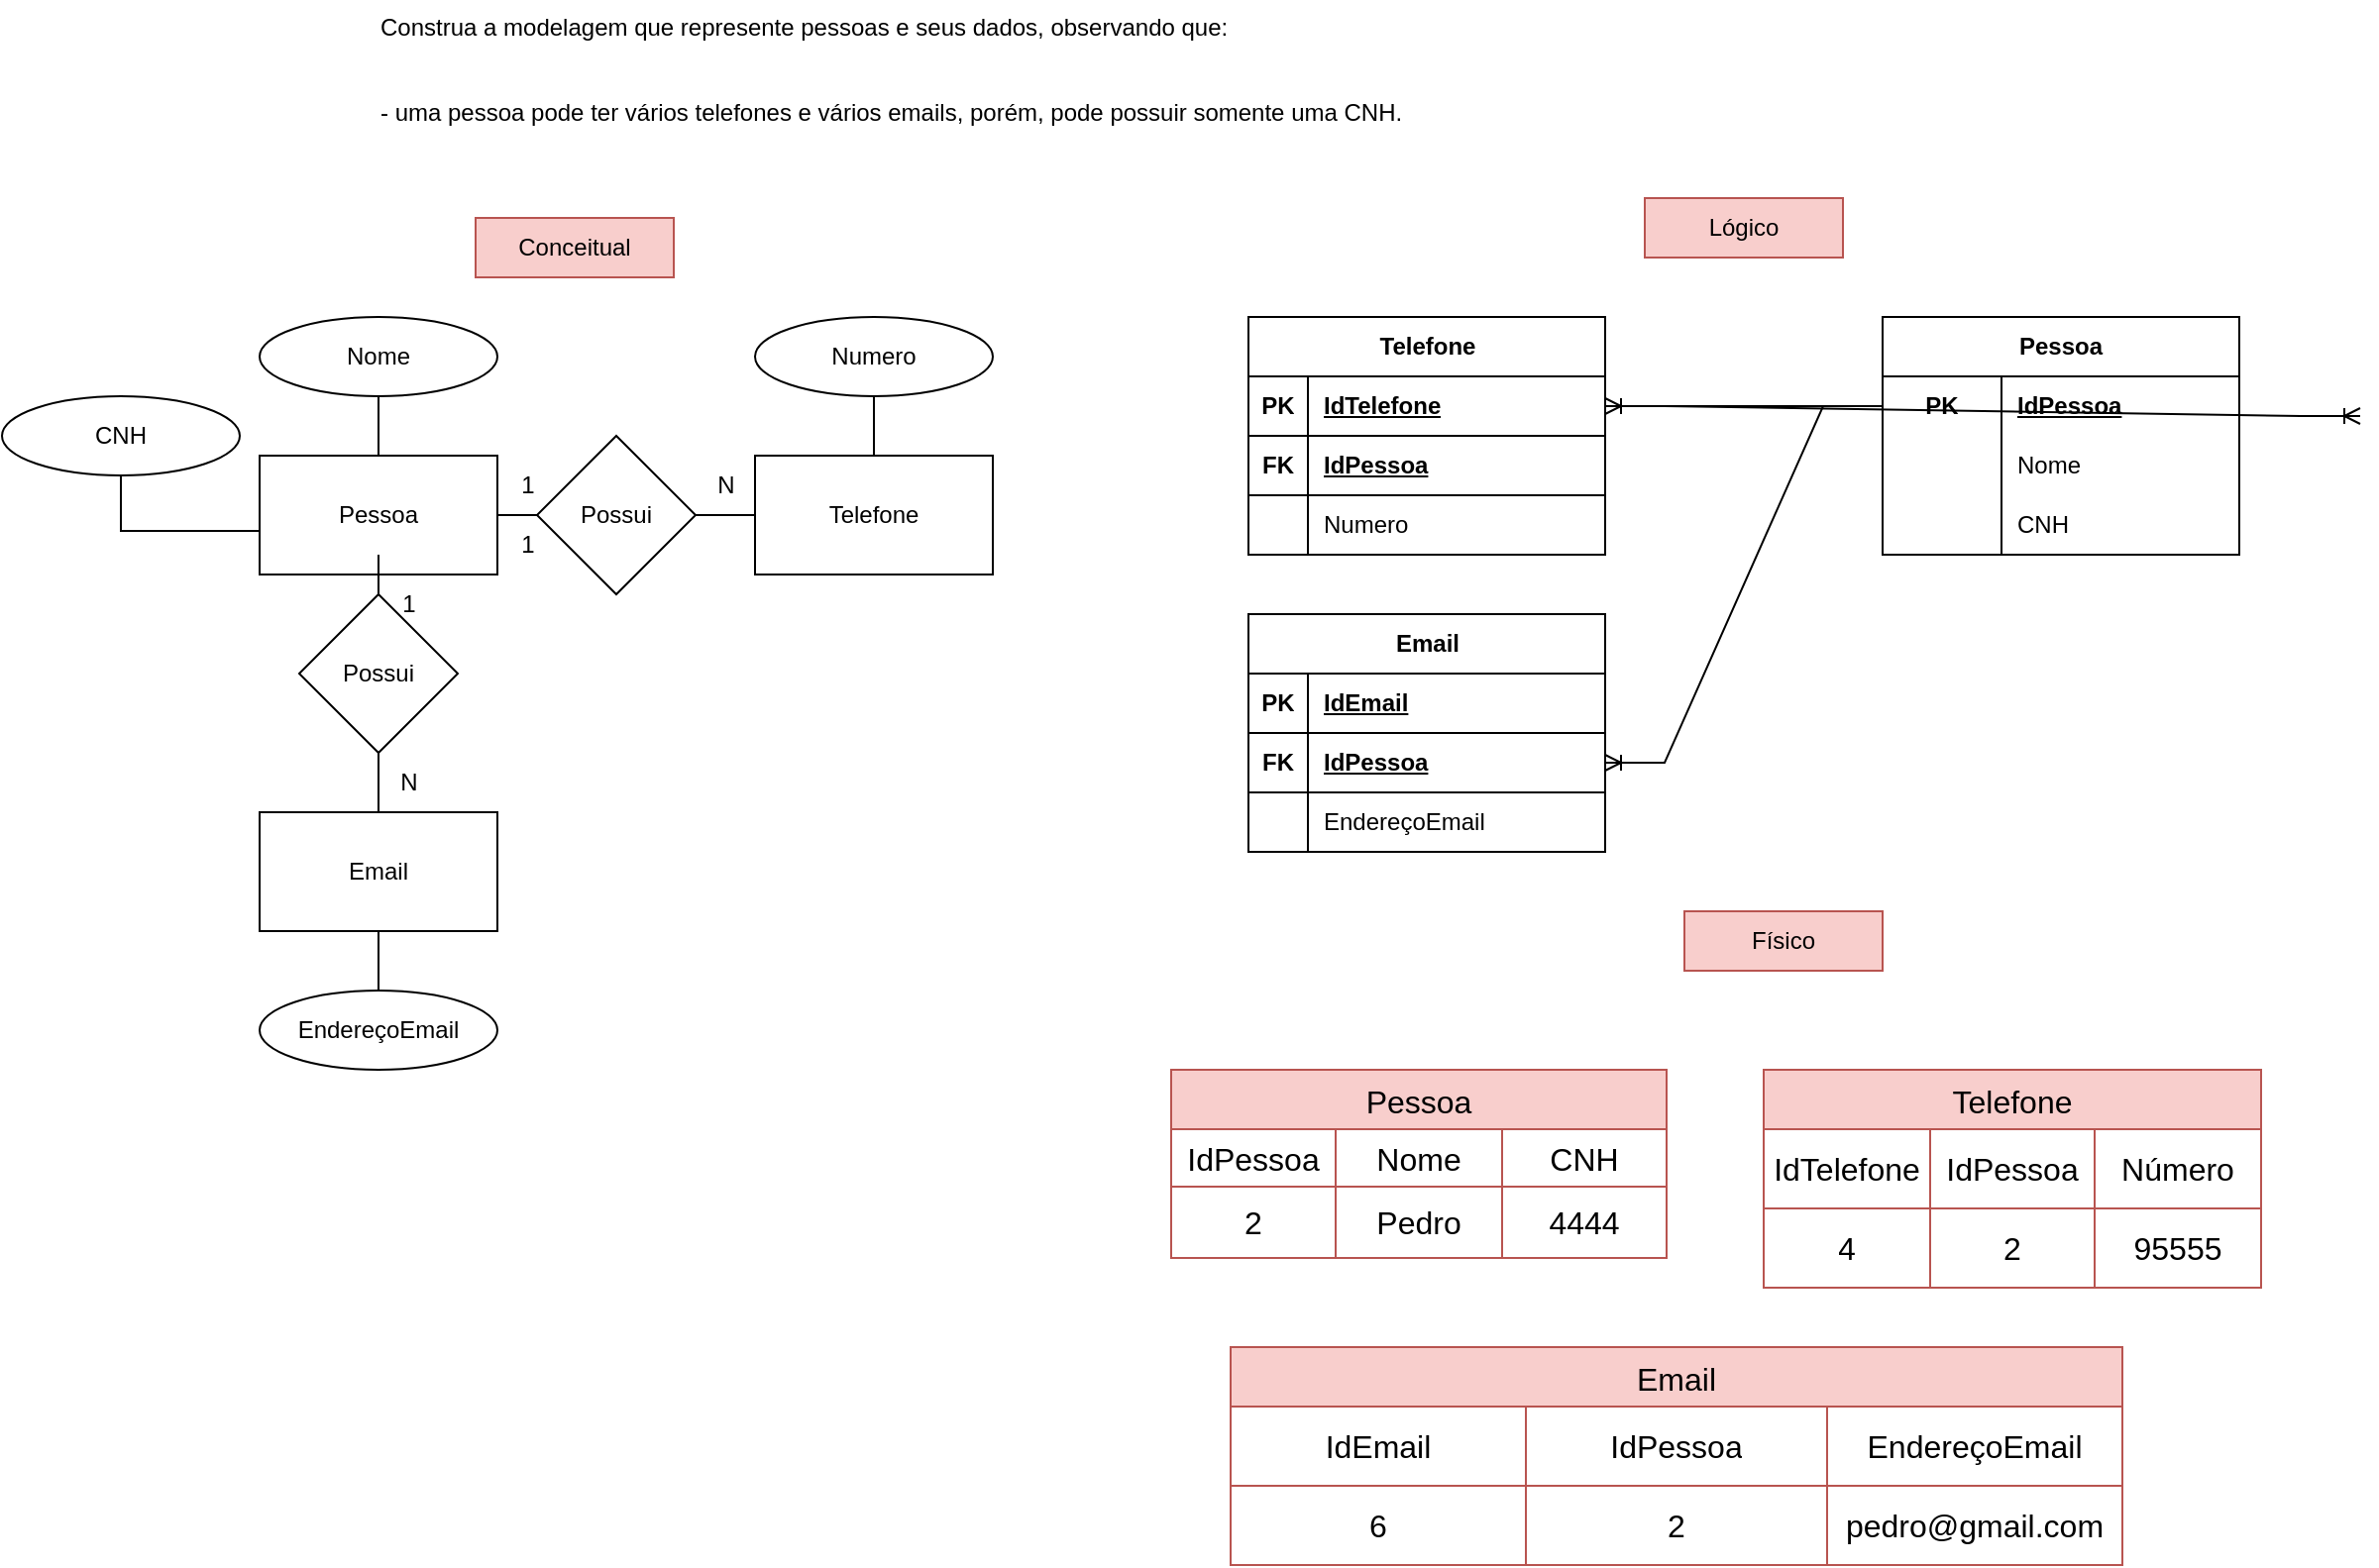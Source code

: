 <mxfile version="21.6.5" type="device">
  <diagram id="RX0N-pSOHXhckrcNFLdA" name="Página-2">
    <mxGraphModel dx="3563" dy="940" grid="1" gridSize="10" guides="1" tooltips="1" connect="1" arrows="1" fold="1" page="1" pageScale="1" pageWidth="1654" pageHeight="1169" math="0" shadow="0">
      <root>
        <mxCell id="0" />
        <mxCell id="1" parent="0" />
        <mxCell id="58X_1UOyd4O7PZKYkvHO-9" style="edgeStyle=orthogonalEdgeStyle;rounded=0;orthogonalLoop=1;jettySize=auto;html=1;exitX=1;exitY=0.5;exitDx=0;exitDy=0;entryX=0;entryY=0.5;entryDx=0;entryDy=0;endArrow=none;endFill=0;" parent="1" source="58X_1UOyd4O7PZKYkvHO-1" target="58X_1UOyd4O7PZKYkvHO-3" edge="1">
          <mxGeometry relative="1" as="geometry" />
        </mxCell>
        <mxCell id="58X_1UOyd4O7PZKYkvHO-25" style="edgeStyle=orthogonalEdgeStyle;rounded=0;orthogonalLoop=1;jettySize=auto;html=1;exitX=0.5;exitY=0;exitDx=0;exitDy=0;entryX=0.5;entryY=1;entryDx=0;entryDy=0;endArrow=none;endFill=0;" parent="1" source="58X_1UOyd4O7PZKYkvHO-1" target="58X_1UOyd4O7PZKYkvHO-24" edge="1">
          <mxGeometry relative="1" as="geometry" />
        </mxCell>
        <mxCell id="58X_1UOyd4O7PZKYkvHO-1" value="Pessoa" style="rounded=0;whiteSpace=wrap;html=1;" parent="1" vertex="1">
          <mxGeometry x="-1280" y="300" width="120" height="60" as="geometry" />
        </mxCell>
        <mxCell id="58X_1UOyd4O7PZKYkvHO-2" value="Telefone" style="rounded=0;whiteSpace=wrap;html=1;" parent="1" vertex="1">
          <mxGeometry x="-1030" y="300" width="120" height="60" as="geometry" />
        </mxCell>
        <mxCell id="58X_1UOyd4O7PZKYkvHO-8" style="edgeStyle=orthogonalEdgeStyle;rounded=0;orthogonalLoop=1;jettySize=auto;html=1;exitX=1;exitY=0.5;exitDx=0;exitDy=0;endArrow=none;endFill=0;" parent="1" source="58X_1UOyd4O7PZKYkvHO-3" target="58X_1UOyd4O7PZKYkvHO-2" edge="1">
          <mxGeometry relative="1" as="geometry" />
        </mxCell>
        <mxCell id="58X_1UOyd4O7PZKYkvHO-3" value="Possui" style="rhombus;whiteSpace=wrap;html=1;" parent="1" vertex="1">
          <mxGeometry x="-1140" y="290" width="80" height="80" as="geometry" />
        </mxCell>
        <mxCell id="58X_1UOyd4O7PZKYkvHO-10" value="1" style="text;html=1;align=center;verticalAlign=middle;resizable=0;points=[];autosize=1;strokeColor=none;fillColor=none;" parent="1" vertex="1">
          <mxGeometry x="-1160" y="300" width="30" height="30" as="geometry" />
        </mxCell>
        <mxCell id="58X_1UOyd4O7PZKYkvHO-11" value="N" style="text;html=1;align=center;verticalAlign=middle;resizable=0;points=[];autosize=1;strokeColor=none;fillColor=none;" parent="1" vertex="1">
          <mxGeometry x="-1060" y="300" width="30" height="30" as="geometry" />
        </mxCell>
        <mxCell id="58X_1UOyd4O7PZKYkvHO-23" value="1" style="text;html=1;align=center;verticalAlign=middle;resizable=0;points=[];autosize=1;strokeColor=none;fillColor=none;" parent="1" vertex="1">
          <mxGeometry x="-1160" y="330" width="30" height="30" as="geometry" />
        </mxCell>
        <mxCell id="58X_1UOyd4O7PZKYkvHO-24" value="Nome" style="ellipse;whiteSpace=wrap;html=1;" parent="1" vertex="1">
          <mxGeometry x="-1280" y="230" width="120" height="40" as="geometry" />
        </mxCell>
        <mxCell id="MNgoz-aD6NBFcYONtAF8-3" style="edgeStyle=orthogonalEdgeStyle;rounded=0;orthogonalLoop=1;jettySize=auto;html=1;entryX=0.002;entryY=0.633;entryDx=0;entryDy=0;entryPerimeter=0;exitX=0.5;exitY=1;exitDx=0;exitDy=0;endArrow=none;endFill=0;" parent="1" source="58X_1UOyd4O7PZKYkvHO-26" target="58X_1UOyd4O7PZKYkvHO-1" edge="1">
          <mxGeometry relative="1" as="geometry" />
        </mxCell>
        <mxCell id="58X_1UOyd4O7PZKYkvHO-26" value="CNH" style="ellipse;whiteSpace=wrap;html=1;" parent="1" vertex="1">
          <mxGeometry x="-1410" y="270" width="120" height="40" as="geometry" />
        </mxCell>
        <mxCell id="QtggETcATfSxz_s04TcV-1" value="Construa a modelagem que represente pessoas e seus dados, observando que:&#xa;&#xa;&#xa;- uma pessoa pode ter vários telefones e vários emails, porém, pode possuir somente uma CNH." style="text;whiteSpace=wrap;" parent="1" vertex="1">
          <mxGeometry x="-1221" y="70" width="560" height="80" as="geometry" />
        </mxCell>
        <mxCell id="MNgoz-aD6NBFcYONtAF8-2" value="Email" style="rounded=0;whiteSpace=wrap;html=1;" parent="1" vertex="1">
          <mxGeometry x="-1280" y="480" width="120" height="60" as="geometry" />
        </mxCell>
        <mxCell id="MNgoz-aD6NBFcYONtAF8-5" style="edgeStyle=orthogonalEdgeStyle;rounded=0;orthogonalLoop=1;jettySize=auto;html=1;entryX=0.5;entryY=1;entryDx=0;entryDy=0;endArrow=none;endFill=0;" parent="1" source="MNgoz-aD6NBFcYONtAF8-4" target="58X_1UOyd4O7PZKYkvHO-1" edge="1">
          <mxGeometry relative="1" as="geometry" />
        </mxCell>
        <mxCell id="MNgoz-aD6NBFcYONtAF8-6" style="edgeStyle=orthogonalEdgeStyle;rounded=0;orthogonalLoop=1;jettySize=auto;html=1;exitX=0.5;exitY=1;exitDx=0;exitDy=0;entryX=0.5;entryY=0;entryDx=0;entryDy=0;endArrow=none;endFill=0;" parent="1" source="MNgoz-aD6NBFcYONtAF8-4" target="MNgoz-aD6NBFcYONtAF8-2" edge="1">
          <mxGeometry relative="1" as="geometry" />
        </mxCell>
        <mxCell id="MNgoz-aD6NBFcYONtAF8-4" value="Possui" style="rhombus;whiteSpace=wrap;html=1;" parent="1" vertex="1">
          <mxGeometry x="-1260" y="370" width="80" height="80" as="geometry" />
        </mxCell>
        <mxCell id="MNgoz-aD6NBFcYONtAF8-7" value="1" style="text;html=1;align=center;verticalAlign=middle;resizable=0;points=[];autosize=1;strokeColor=none;fillColor=none;" parent="1" vertex="1">
          <mxGeometry x="-1220" y="360" width="30" height="30" as="geometry" />
        </mxCell>
        <mxCell id="MNgoz-aD6NBFcYONtAF8-8" value="N" style="text;html=1;align=center;verticalAlign=middle;resizable=0;points=[];autosize=1;strokeColor=none;fillColor=none;" parent="1" vertex="1">
          <mxGeometry x="-1220" y="450" width="30" height="30" as="geometry" />
        </mxCell>
        <mxCell id="_lssu2MTOu9yrgDferpI-1" value="Telefone" style="shape=table;startSize=30;container=1;collapsible=1;childLayout=tableLayout;fixedRows=1;rowLines=0;fontStyle=1;align=center;resizeLast=1;html=1;" vertex="1" parent="1">
          <mxGeometry x="-781" y="230" width="180" height="120" as="geometry" />
        </mxCell>
        <mxCell id="_lssu2MTOu9yrgDferpI-2" value="" style="shape=tableRow;horizontal=0;startSize=0;swimlaneHead=0;swimlaneBody=0;fillColor=none;collapsible=0;dropTarget=0;points=[[0,0.5],[1,0.5]];portConstraint=eastwest;top=0;left=0;right=0;bottom=1;" vertex="1" parent="_lssu2MTOu9yrgDferpI-1">
          <mxGeometry y="30" width="180" height="30" as="geometry" />
        </mxCell>
        <mxCell id="_lssu2MTOu9yrgDferpI-3" value="PK" style="shape=partialRectangle;connectable=0;fillColor=none;top=0;left=0;bottom=0;right=0;fontStyle=1;overflow=hidden;whiteSpace=wrap;html=1;" vertex="1" parent="_lssu2MTOu9yrgDferpI-2">
          <mxGeometry width="30" height="30" as="geometry">
            <mxRectangle width="30" height="30" as="alternateBounds" />
          </mxGeometry>
        </mxCell>
        <mxCell id="_lssu2MTOu9yrgDferpI-4" value="IdTelefone" style="shape=partialRectangle;connectable=0;fillColor=none;top=0;left=0;bottom=0;right=0;align=left;spacingLeft=6;fontStyle=5;overflow=hidden;whiteSpace=wrap;html=1;" vertex="1" parent="_lssu2MTOu9yrgDferpI-2">
          <mxGeometry x="30" width="150" height="30" as="geometry">
            <mxRectangle width="150" height="30" as="alternateBounds" />
          </mxGeometry>
        </mxCell>
        <mxCell id="_lssu2MTOu9yrgDferpI-73" style="shape=tableRow;horizontal=0;startSize=0;swimlaneHead=0;swimlaneBody=0;fillColor=none;collapsible=0;dropTarget=0;points=[[0,0.5],[1,0.5]];portConstraint=eastwest;top=0;left=0;right=0;bottom=1;" vertex="1" parent="_lssu2MTOu9yrgDferpI-1">
          <mxGeometry y="60" width="180" height="30" as="geometry" />
        </mxCell>
        <mxCell id="_lssu2MTOu9yrgDferpI-74" value="FK" style="shape=partialRectangle;connectable=0;fillColor=none;top=0;left=0;bottom=0;right=0;fontStyle=1;overflow=hidden;whiteSpace=wrap;html=1;" vertex="1" parent="_lssu2MTOu9yrgDferpI-73">
          <mxGeometry width="30" height="30" as="geometry">
            <mxRectangle width="30" height="30" as="alternateBounds" />
          </mxGeometry>
        </mxCell>
        <mxCell id="_lssu2MTOu9yrgDferpI-75" value="IdPessoa" style="shape=partialRectangle;connectable=0;fillColor=none;top=0;left=0;bottom=0;right=0;align=left;spacingLeft=6;fontStyle=5;overflow=hidden;whiteSpace=wrap;html=1;" vertex="1" parent="_lssu2MTOu9yrgDferpI-73">
          <mxGeometry x="30" width="150" height="30" as="geometry">
            <mxRectangle width="150" height="30" as="alternateBounds" />
          </mxGeometry>
        </mxCell>
        <mxCell id="_lssu2MTOu9yrgDferpI-5" value="" style="shape=tableRow;horizontal=0;startSize=0;swimlaneHead=0;swimlaneBody=0;fillColor=none;collapsible=0;dropTarget=0;points=[[0,0.5],[1,0.5]];portConstraint=eastwest;top=0;left=0;right=0;bottom=0;" vertex="1" parent="_lssu2MTOu9yrgDferpI-1">
          <mxGeometry y="90" width="180" height="30" as="geometry" />
        </mxCell>
        <mxCell id="_lssu2MTOu9yrgDferpI-6" value="" style="shape=partialRectangle;connectable=0;fillColor=none;top=0;left=0;bottom=0;right=0;editable=1;overflow=hidden;whiteSpace=wrap;html=1;" vertex="1" parent="_lssu2MTOu9yrgDferpI-5">
          <mxGeometry width="30" height="30" as="geometry">
            <mxRectangle width="30" height="30" as="alternateBounds" />
          </mxGeometry>
        </mxCell>
        <mxCell id="_lssu2MTOu9yrgDferpI-7" value="Numero" style="shape=partialRectangle;connectable=0;fillColor=none;top=0;left=0;bottom=0;right=0;align=left;spacingLeft=6;overflow=hidden;whiteSpace=wrap;html=1;" vertex="1" parent="_lssu2MTOu9yrgDferpI-5">
          <mxGeometry x="30" width="150" height="30" as="geometry">
            <mxRectangle width="150" height="30" as="alternateBounds" />
          </mxGeometry>
        </mxCell>
        <mxCell id="_lssu2MTOu9yrgDferpI-15" style="edgeStyle=orthogonalEdgeStyle;rounded=0;orthogonalLoop=1;jettySize=auto;html=1;exitX=0.5;exitY=1;exitDx=0;exitDy=0;entryX=0.5;entryY=0;entryDx=0;entryDy=0;endArrow=none;endFill=0;" edge="1" parent="1" source="_lssu2MTOu9yrgDferpI-14" target="58X_1UOyd4O7PZKYkvHO-2">
          <mxGeometry relative="1" as="geometry" />
        </mxCell>
        <mxCell id="_lssu2MTOu9yrgDferpI-14" value="Numero" style="ellipse;whiteSpace=wrap;html=1;" vertex="1" parent="1">
          <mxGeometry x="-1030" y="230" width="120" height="40" as="geometry" />
        </mxCell>
        <mxCell id="_lssu2MTOu9yrgDferpI-16" value="Pessoa" style="shape=table;startSize=30;container=1;collapsible=1;childLayout=tableLayout;fixedRows=1;rowLines=0;fontStyle=1;align=center;resizeLast=1;html=1;whiteSpace=wrap;" vertex="1" parent="1">
          <mxGeometry x="-461" y="230" width="180" height="120" as="geometry" />
        </mxCell>
        <mxCell id="_lssu2MTOu9yrgDferpI-17" value="" style="shape=tableRow;horizontal=0;startSize=0;swimlaneHead=0;swimlaneBody=0;fillColor=none;collapsible=0;dropTarget=0;points=[[0,0.5],[1,0.5]];portConstraint=eastwest;top=0;left=0;right=0;bottom=0;html=1;" vertex="1" parent="_lssu2MTOu9yrgDferpI-16">
          <mxGeometry y="30" width="180" height="30" as="geometry" />
        </mxCell>
        <mxCell id="_lssu2MTOu9yrgDferpI-18" value="PK" style="shape=partialRectangle;connectable=0;fillColor=none;top=0;left=0;bottom=0;right=0;fontStyle=1;overflow=hidden;html=1;whiteSpace=wrap;" vertex="1" parent="_lssu2MTOu9yrgDferpI-17">
          <mxGeometry width="60" height="30" as="geometry">
            <mxRectangle width="60" height="30" as="alternateBounds" />
          </mxGeometry>
        </mxCell>
        <mxCell id="_lssu2MTOu9yrgDferpI-19" value="IdPessoa" style="shape=partialRectangle;connectable=0;fillColor=none;top=0;left=0;bottom=0;right=0;align=left;spacingLeft=6;fontStyle=5;overflow=hidden;html=1;whiteSpace=wrap;" vertex="1" parent="_lssu2MTOu9yrgDferpI-17">
          <mxGeometry x="60" width="120" height="30" as="geometry">
            <mxRectangle width="120" height="30" as="alternateBounds" />
          </mxGeometry>
        </mxCell>
        <mxCell id="_lssu2MTOu9yrgDferpI-23" value="" style="shape=tableRow;horizontal=0;startSize=0;swimlaneHead=0;swimlaneBody=0;fillColor=none;collapsible=0;dropTarget=0;points=[[0,0.5],[1,0.5]];portConstraint=eastwest;top=0;left=0;right=0;bottom=0;html=1;" vertex="1" parent="_lssu2MTOu9yrgDferpI-16">
          <mxGeometry y="60" width="180" height="30" as="geometry" />
        </mxCell>
        <mxCell id="_lssu2MTOu9yrgDferpI-24" value="" style="shape=partialRectangle;connectable=0;fillColor=none;top=0;left=0;bottom=0;right=0;editable=1;overflow=hidden;html=1;whiteSpace=wrap;" vertex="1" parent="_lssu2MTOu9yrgDferpI-23">
          <mxGeometry width="60" height="30" as="geometry">
            <mxRectangle width="60" height="30" as="alternateBounds" />
          </mxGeometry>
        </mxCell>
        <mxCell id="_lssu2MTOu9yrgDferpI-25" value="Nome" style="shape=partialRectangle;connectable=0;fillColor=none;top=0;left=0;bottom=0;right=0;align=left;spacingLeft=6;overflow=hidden;html=1;whiteSpace=wrap;" vertex="1" parent="_lssu2MTOu9yrgDferpI-23">
          <mxGeometry x="60" width="120" height="30" as="geometry">
            <mxRectangle width="120" height="30" as="alternateBounds" />
          </mxGeometry>
        </mxCell>
        <mxCell id="_lssu2MTOu9yrgDferpI-26" value="" style="shape=tableRow;horizontal=0;startSize=0;swimlaneHead=0;swimlaneBody=0;fillColor=none;collapsible=0;dropTarget=0;points=[[0,0.5],[1,0.5]];portConstraint=eastwest;top=0;left=0;right=0;bottom=0;html=1;" vertex="1" parent="_lssu2MTOu9yrgDferpI-16">
          <mxGeometry y="90" width="180" height="30" as="geometry" />
        </mxCell>
        <mxCell id="_lssu2MTOu9yrgDferpI-27" value="" style="shape=partialRectangle;connectable=0;fillColor=none;top=0;left=0;bottom=0;right=0;editable=1;overflow=hidden;html=1;whiteSpace=wrap;" vertex="1" parent="_lssu2MTOu9yrgDferpI-26">
          <mxGeometry width="60" height="30" as="geometry">
            <mxRectangle width="60" height="30" as="alternateBounds" />
          </mxGeometry>
        </mxCell>
        <mxCell id="_lssu2MTOu9yrgDferpI-28" value="CNH" style="shape=partialRectangle;connectable=0;fillColor=none;top=0;left=0;bottom=0;right=0;align=left;spacingLeft=6;overflow=hidden;html=1;whiteSpace=wrap;" vertex="1" parent="_lssu2MTOu9yrgDferpI-26">
          <mxGeometry x="60" width="120" height="30" as="geometry">
            <mxRectangle width="120" height="30" as="alternateBounds" />
          </mxGeometry>
        </mxCell>
        <mxCell id="_lssu2MTOu9yrgDferpI-36" value="" style="edgeStyle=entityRelationEdgeStyle;fontSize=12;html=1;endArrow=ERoneToMany;rounded=0;exitX=1;exitY=0.5;exitDx=0;exitDy=0;entryX=0;entryY=0.5;entryDx=0;entryDy=0;" edge="1" parent="1" source="_lssu2MTOu9yrgDferpI-2" target="_lssu2MTOu9yrgDferpI-49">
          <mxGeometry width="100" height="100" relative="1" as="geometry">
            <mxPoint x="-360" y="197.5" as="sourcePoint" />
            <mxPoint x="-220" y="280" as="targetPoint" />
            <Array as="points">
              <mxPoint x="-400" y="305" />
            </Array>
          </mxGeometry>
        </mxCell>
        <mxCell id="_lssu2MTOu9yrgDferpI-52" value="Email" style="shape=table;startSize=30;container=1;collapsible=1;childLayout=tableLayout;fixedRows=1;rowLines=0;fontStyle=1;align=center;resizeLast=1;html=1;" vertex="1" parent="1">
          <mxGeometry x="-781" y="380" width="180" height="120" as="geometry" />
        </mxCell>
        <mxCell id="_lssu2MTOu9yrgDferpI-53" value="" style="shape=tableRow;horizontal=0;startSize=0;swimlaneHead=0;swimlaneBody=0;fillColor=none;collapsible=0;dropTarget=0;points=[[0,0.5],[1,0.5]];portConstraint=eastwest;top=0;left=0;right=0;bottom=1;" vertex="1" parent="_lssu2MTOu9yrgDferpI-52">
          <mxGeometry y="30" width="180" height="30" as="geometry" />
        </mxCell>
        <mxCell id="_lssu2MTOu9yrgDferpI-54" value="PK" style="shape=partialRectangle;connectable=0;fillColor=none;top=0;left=0;bottom=0;right=0;fontStyle=1;overflow=hidden;whiteSpace=wrap;html=1;" vertex="1" parent="_lssu2MTOu9yrgDferpI-53">
          <mxGeometry width="30" height="30" as="geometry">
            <mxRectangle width="30" height="30" as="alternateBounds" />
          </mxGeometry>
        </mxCell>
        <mxCell id="_lssu2MTOu9yrgDferpI-55" value="IdEmail" style="shape=partialRectangle;connectable=0;fillColor=none;top=0;left=0;bottom=0;right=0;align=left;spacingLeft=6;fontStyle=5;overflow=hidden;whiteSpace=wrap;html=1;" vertex="1" parent="_lssu2MTOu9yrgDferpI-53">
          <mxGeometry x="30" width="150" height="30" as="geometry">
            <mxRectangle width="150" height="30" as="alternateBounds" />
          </mxGeometry>
        </mxCell>
        <mxCell id="_lssu2MTOu9yrgDferpI-76" style="shape=tableRow;horizontal=0;startSize=0;swimlaneHead=0;swimlaneBody=0;fillColor=none;collapsible=0;dropTarget=0;points=[[0,0.5],[1,0.5]];portConstraint=eastwest;top=0;left=0;right=0;bottom=1;" vertex="1" parent="_lssu2MTOu9yrgDferpI-52">
          <mxGeometry y="60" width="180" height="30" as="geometry" />
        </mxCell>
        <mxCell id="_lssu2MTOu9yrgDferpI-77" value="FK" style="shape=partialRectangle;connectable=0;fillColor=none;top=0;left=0;bottom=0;right=0;fontStyle=1;overflow=hidden;whiteSpace=wrap;html=1;" vertex="1" parent="_lssu2MTOu9yrgDferpI-76">
          <mxGeometry width="30" height="30" as="geometry">
            <mxRectangle width="30" height="30" as="alternateBounds" />
          </mxGeometry>
        </mxCell>
        <mxCell id="_lssu2MTOu9yrgDferpI-78" value="IdPessoa" style="shape=partialRectangle;connectable=0;fillColor=none;top=0;left=0;bottom=0;right=0;align=left;spacingLeft=6;fontStyle=5;overflow=hidden;whiteSpace=wrap;html=1;" vertex="1" parent="_lssu2MTOu9yrgDferpI-76">
          <mxGeometry x="30" width="150" height="30" as="geometry">
            <mxRectangle width="150" height="30" as="alternateBounds" />
          </mxGeometry>
        </mxCell>
        <mxCell id="_lssu2MTOu9yrgDferpI-56" value="" style="shape=tableRow;horizontal=0;startSize=0;swimlaneHead=0;swimlaneBody=0;fillColor=none;collapsible=0;dropTarget=0;points=[[0,0.5],[1,0.5]];portConstraint=eastwest;top=0;left=0;right=0;bottom=0;" vertex="1" parent="_lssu2MTOu9yrgDferpI-52">
          <mxGeometry y="90" width="180" height="30" as="geometry" />
        </mxCell>
        <mxCell id="_lssu2MTOu9yrgDferpI-57" value="" style="shape=partialRectangle;connectable=0;fillColor=none;top=0;left=0;bottom=0;right=0;editable=1;overflow=hidden;whiteSpace=wrap;html=1;" vertex="1" parent="_lssu2MTOu9yrgDferpI-56">
          <mxGeometry width="30" height="30" as="geometry">
            <mxRectangle width="30" height="30" as="alternateBounds" />
          </mxGeometry>
        </mxCell>
        <mxCell id="_lssu2MTOu9yrgDferpI-58" value="EndereçoEmail" style="shape=partialRectangle;connectable=0;fillColor=none;top=0;left=0;bottom=0;right=0;align=left;spacingLeft=6;overflow=hidden;whiteSpace=wrap;html=1;" vertex="1" parent="_lssu2MTOu9yrgDferpI-56">
          <mxGeometry x="30" width="150" height="30" as="geometry">
            <mxRectangle width="150" height="30" as="alternateBounds" />
          </mxGeometry>
        </mxCell>
        <mxCell id="_lssu2MTOu9yrgDferpI-66" style="edgeStyle=orthogonalEdgeStyle;rounded=0;orthogonalLoop=1;jettySize=auto;html=1;exitX=0.5;exitY=0;exitDx=0;exitDy=0;endArrow=none;endFill=0;" edge="1" parent="1" source="_lssu2MTOu9yrgDferpI-65" target="MNgoz-aD6NBFcYONtAF8-2">
          <mxGeometry relative="1" as="geometry" />
        </mxCell>
        <mxCell id="_lssu2MTOu9yrgDferpI-65" value="EndereçoEmail" style="ellipse;whiteSpace=wrap;html=1;" vertex="1" parent="1">
          <mxGeometry x="-1280" y="570" width="120" height="40" as="geometry" />
        </mxCell>
        <mxCell id="_lssu2MTOu9yrgDferpI-67" value="Conceitual" style="whiteSpace=wrap;html=1;fillColor=#f8cecc;strokeColor=#b85450;" vertex="1" parent="1">
          <mxGeometry x="-1171" y="180" width="100" height="30" as="geometry" />
        </mxCell>
        <mxCell id="_lssu2MTOu9yrgDferpI-68" value="Físico" style="whiteSpace=wrap;html=1;fillColor=#f8cecc;strokeColor=#b85450;" vertex="1" parent="1">
          <mxGeometry x="-561" y="530" width="100" height="30" as="geometry" />
        </mxCell>
        <mxCell id="_lssu2MTOu9yrgDferpI-69" value="Lógico" style="whiteSpace=wrap;html=1;fillColor=#f8cecc;strokeColor=#b85450;" vertex="1" parent="1">
          <mxGeometry x="-581" y="170" width="100" height="30" as="geometry" />
        </mxCell>
        <mxCell id="_lssu2MTOu9yrgDferpI-70" value="" style="edgeStyle=entityRelationEdgeStyle;fontSize=12;html=1;endArrow=ERoneToMany;rounded=0;entryX=1;entryY=0.5;entryDx=0;entryDy=0;exitX=0;exitY=0.5;exitDx=0;exitDy=0;" edge="1" parent="1" source="_lssu2MTOu9yrgDferpI-17" target="_lssu2MTOu9yrgDferpI-76">
          <mxGeometry width="100" height="100" relative="1" as="geometry">
            <mxPoint x="-470" y="450" as="sourcePoint" />
            <mxPoint x="-461" y="310" as="targetPoint" />
          </mxGeometry>
        </mxCell>
        <mxCell id="_lssu2MTOu9yrgDferpI-79" value="" style="edgeStyle=entityRelationEdgeStyle;fontSize=12;html=1;endArrow=ERoneToMany;rounded=0;entryX=1;entryY=0.5;entryDx=0;entryDy=0;exitX=0;exitY=0.5;exitDx=0;exitDy=0;" edge="1" parent="1" source="_lssu2MTOu9yrgDferpI-17" target="_lssu2MTOu9yrgDferpI-2">
          <mxGeometry width="100" height="100" relative="1" as="geometry">
            <mxPoint x="-521" y="445" as="sourcePoint" />
            <mxPoint x="-381" y="440" as="targetPoint" />
          </mxGeometry>
        </mxCell>
        <mxCell id="_lssu2MTOu9yrgDferpI-138" value="Pessoa" style="shape=table;startSize=30;container=1;collapsible=0;childLayout=tableLayout;strokeColor=#b85450;fontSize=16;fontFamily=Helvetica;fillColor=#f8cecc;" vertex="1" parent="1">
          <mxGeometry x="-820" y="610" width="250" height="95" as="geometry" />
        </mxCell>
        <mxCell id="_lssu2MTOu9yrgDferpI-139" value="" style="shape=tableRow;horizontal=0;startSize=0;swimlaneHead=0;swimlaneBody=0;strokeColor=inherit;top=0;left=0;bottom=0;right=0;collapsible=0;dropTarget=0;fillColor=none;points=[[0,0.5],[1,0.5]];portConstraint=eastwest;fontSize=16;fontFamily=Helvetica;fontColor=default;" vertex="1" parent="_lssu2MTOu9yrgDferpI-138">
          <mxGeometry y="30" width="250" height="29" as="geometry" />
        </mxCell>
        <mxCell id="_lssu2MTOu9yrgDferpI-140" value="IdPessoa" style="shape=partialRectangle;html=1;whiteSpace=wrap;connectable=0;strokeColor=inherit;overflow=hidden;fillColor=none;top=0;left=0;bottom=0;right=0;pointerEvents=1;fontSize=16;fontFamily=Helvetica;fontColor=default;startSize=35;" vertex="1" parent="_lssu2MTOu9yrgDferpI-139">
          <mxGeometry width="83" height="29" as="geometry">
            <mxRectangle width="83" height="29" as="alternateBounds" />
          </mxGeometry>
        </mxCell>
        <mxCell id="_lssu2MTOu9yrgDferpI-141" value="Nome" style="shape=partialRectangle;html=1;whiteSpace=wrap;connectable=0;strokeColor=inherit;overflow=hidden;fillColor=none;top=0;left=0;bottom=0;right=0;pointerEvents=1;fontSize=16;fontFamily=Helvetica;fontColor=default;startSize=35;" vertex="1" parent="_lssu2MTOu9yrgDferpI-139">
          <mxGeometry x="83" width="84" height="29" as="geometry">
            <mxRectangle width="84" height="29" as="alternateBounds" />
          </mxGeometry>
        </mxCell>
        <mxCell id="_lssu2MTOu9yrgDferpI-142" value="CNH" style="shape=partialRectangle;html=1;whiteSpace=wrap;connectable=0;strokeColor=inherit;overflow=hidden;fillColor=none;top=0;left=0;bottom=0;right=0;pointerEvents=1;fontSize=16;fontFamily=Helvetica;fontColor=default;startSize=35;" vertex="1" parent="_lssu2MTOu9yrgDferpI-139">
          <mxGeometry x="167" width="83" height="29" as="geometry">
            <mxRectangle width="83" height="29" as="alternateBounds" />
          </mxGeometry>
        </mxCell>
        <mxCell id="_lssu2MTOu9yrgDferpI-143" value="" style="shape=tableRow;horizontal=0;startSize=0;swimlaneHead=0;swimlaneBody=0;strokeColor=inherit;top=0;left=0;bottom=0;right=0;collapsible=0;dropTarget=0;fillColor=none;points=[[0,0.5],[1,0.5]];portConstraint=eastwest;fontSize=16;fontFamily=Helvetica;fontColor=default;" vertex="1" parent="_lssu2MTOu9yrgDferpI-138">
          <mxGeometry y="59" width="250" height="36" as="geometry" />
        </mxCell>
        <mxCell id="_lssu2MTOu9yrgDferpI-144" value="2" style="shape=partialRectangle;html=1;whiteSpace=wrap;connectable=0;strokeColor=inherit;overflow=hidden;fillColor=none;top=0;left=0;bottom=0;right=0;pointerEvents=1;fontSize=16;fontFamily=Helvetica;fontColor=default;startSize=35;" vertex="1" parent="_lssu2MTOu9yrgDferpI-143">
          <mxGeometry width="83" height="36" as="geometry">
            <mxRectangle width="83" height="36" as="alternateBounds" />
          </mxGeometry>
        </mxCell>
        <mxCell id="_lssu2MTOu9yrgDferpI-145" value="Pedro" style="shape=partialRectangle;html=1;whiteSpace=wrap;connectable=0;strokeColor=inherit;overflow=hidden;fillColor=none;top=0;left=0;bottom=0;right=0;pointerEvents=1;fontSize=16;fontFamily=Helvetica;fontColor=default;startSize=35;" vertex="1" parent="_lssu2MTOu9yrgDferpI-143">
          <mxGeometry x="83" width="84" height="36" as="geometry">
            <mxRectangle width="84" height="36" as="alternateBounds" />
          </mxGeometry>
        </mxCell>
        <mxCell id="_lssu2MTOu9yrgDferpI-146" value="4444" style="shape=partialRectangle;html=1;whiteSpace=wrap;connectable=0;strokeColor=inherit;overflow=hidden;fillColor=none;top=0;left=0;bottom=0;right=0;pointerEvents=1;fontSize=16;fontFamily=Helvetica;fontColor=default;startSize=35;" vertex="1" parent="_lssu2MTOu9yrgDferpI-143">
          <mxGeometry x="167" width="83" height="36" as="geometry">
            <mxRectangle width="83" height="36" as="alternateBounds" />
          </mxGeometry>
        </mxCell>
        <mxCell id="_lssu2MTOu9yrgDferpI-151" value="Telefone" style="shape=table;startSize=30;container=1;collapsible=0;childLayout=tableLayout;strokeColor=#b85450;fontSize=16;fontFamily=Helvetica;fillColor=#f8cecc;" vertex="1" parent="1">
          <mxGeometry x="-521" y="610" width="251" height="110" as="geometry" />
        </mxCell>
        <mxCell id="_lssu2MTOu9yrgDferpI-152" value="" style="shape=tableRow;horizontal=0;startSize=0;swimlaneHead=0;swimlaneBody=0;strokeColor=inherit;top=0;left=0;bottom=0;right=0;collapsible=0;dropTarget=0;fillColor=none;points=[[0,0.5],[1,0.5]];portConstraint=eastwest;fontSize=16;fontFamily=Helvetica;fontColor=default;" vertex="1" parent="_lssu2MTOu9yrgDferpI-151">
          <mxGeometry y="30" width="251" height="40" as="geometry" />
        </mxCell>
        <mxCell id="_lssu2MTOu9yrgDferpI-153" value="IdTelefone" style="shape=partialRectangle;html=1;whiteSpace=wrap;connectable=0;strokeColor=inherit;overflow=hidden;fillColor=none;top=0;left=0;bottom=0;right=0;pointerEvents=1;fontSize=16;fontFamily=Helvetica;fontColor=default;startSize=35;" vertex="1" parent="_lssu2MTOu9yrgDferpI-152">
          <mxGeometry width="84" height="40" as="geometry">
            <mxRectangle width="84" height="40" as="alternateBounds" />
          </mxGeometry>
        </mxCell>
        <mxCell id="_lssu2MTOu9yrgDferpI-154" value="IdPessoa" style="shape=partialRectangle;html=1;whiteSpace=wrap;connectable=0;strokeColor=inherit;overflow=hidden;fillColor=none;top=0;left=0;bottom=0;right=0;pointerEvents=1;fontSize=16;fontFamily=Helvetica;fontColor=default;startSize=35;" vertex="1" parent="_lssu2MTOu9yrgDferpI-152">
          <mxGeometry x="84" width="83" height="40" as="geometry">
            <mxRectangle width="83" height="40" as="alternateBounds" />
          </mxGeometry>
        </mxCell>
        <mxCell id="_lssu2MTOu9yrgDferpI-155" value="Número" style="shape=partialRectangle;html=1;whiteSpace=wrap;connectable=0;strokeColor=inherit;overflow=hidden;fillColor=none;top=0;left=0;bottom=0;right=0;pointerEvents=1;fontSize=16;fontFamily=Helvetica;fontColor=default;startSize=35;" vertex="1" parent="_lssu2MTOu9yrgDferpI-152">
          <mxGeometry x="167" width="84" height="40" as="geometry">
            <mxRectangle width="84" height="40" as="alternateBounds" />
          </mxGeometry>
        </mxCell>
        <mxCell id="_lssu2MTOu9yrgDferpI-156" value="" style="shape=tableRow;horizontal=0;startSize=0;swimlaneHead=0;swimlaneBody=0;strokeColor=inherit;top=0;left=0;bottom=0;right=0;collapsible=0;dropTarget=0;fillColor=none;points=[[0,0.5],[1,0.5]];portConstraint=eastwest;fontSize=16;fontFamily=Helvetica;fontColor=default;" vertex="1" parent="_lssu2MTOu9yrgDferpI-151">
          <mxGeometry y="70" width="251" height="40" as="geometry" />
        </mxCell>
        <mxCell id="_lssu2MTOu9yrgDferpI-157" value="4" style="shape=partialRectangle;html=1;whiteSpace=wrap;connectable=0;strokeColor=inherit;overflow=hidden;fillColor=none;top=0;left=0;bottom=0;right=0;pointerEvents=1;fontSize=16;fontFamily=Helvetica;fontColor=default;startSize=35;" vertex="1" parent="_lssu2MTOu9yrgDferpI-156">
          <mxGeometry width="84" height="40" as="geometry">
            <mxRectangle width="84" height="40" as="alternateBounds" />
          </mxGeometry>
        </mxCell>
        <mxCell id="_lssu2MTOu9yrgDferpI-158" value="2" style="shape=partialRectangle;html=1;whiteSpace=wrap;connectable=0;strokeColor=inherit;overflow=hidden;fillColor=none;top=0;left=0;bottom=0;right=0;pointerEvents=1;fontSize=16;fontFamily=Helvetica;fontColor=default;startSize=35;" vertex="1" parent="_lssu2MTOu9yrgDferpI-156">
          <mxGeometry x="84" width="83" height="40" as="geometry">
            <mxRectangle width="83" height="40" as="alternateBounds" />
          </mxGeometry>
        </mxCell>
        <mxCell id="_lssu2MTOu9yrgDferpI-159" value="95555" style="shape=partialRectangle;html=1;whiteSpace=wrap;connectable=0;strokeColor=inherit;overflow=hidden;fillColor=none;top=0;left=0;bottom=0;right=0;pointerEvents=1;fontSize=16;fontFamily=Helvetica;fontColor=default;startSize=35;" vertex="1" parent="_lssu2MTOu9yrgDferpI-156">
          <mxGeometry x="167" width="84" height="40" as="geometry">
            <mxRectangle width="84" height="40" as="alternateBounds" />
          </mxGeometry>
        </mxCell>
        <mxCell id="_lssu2MTOu9yrgDferpI-164" value="Email" style="shape=table;startSize=30;container=1;collapsible=0;childLayout=tableLayout;strokeColor=#b85450;fontSize=16;fontFamily=Helvetica;fillColor=#f8cecc;" vertex="1" parent="1">
          <mxGeometry x="-790" y="750" width="450" height="110" as="geometry" />
        </mxCell>
        <mxCell id="_lssu2MTOu9yrgDferpI-165" value="" style="shape=tableRow;horizontal=0;startSize=0;swimlaneHead=0;swimlaneBody=0;strokeColor=inherit;top=0;left=0;bottom=0;right=0;collapsible=0;dropTarget=0;fillColor=none;points=[[0,0.5],[1,0.5]];portConstraint=eastwest;fontSize=16;fontFamily=Helvetica;fontColor=default;" vertex="1" parent="_lssu2MTOu9yrgDferpI-164">
          <mxGeometry y="30" width="450" height="40" as="geometry" />
        </mxCell>
        <mxCell id="_lssu2MTOu9yrgDferpI-166" value="IdEmail" style="shape=partialRectangle;html=1;whiteSpace=wrap;connectable=0;strokeColor=inherit;overflow=hidden;fillColor=none;top=0;left=0;bottom=0;right=0;pointerEvents=1;fontSize=16;fontFamily=Helvetica;fontColor=default;startSize=35;" vertex="1" parent="_lssu2MTOu9yrgDferpI-165">
          <mxGeometry width="149" height="40" as="geometry">
            <mxRectangle width="149" height="40" as="alternateBounds" />
          </mxGeometry>
        </mxCell>
        <mxCell id="_lssu2MTOu9yrgDferpI-167" value="IdPessoa" style="shape=partialRectangle;html=1;whiteSpace=wrap;connectable=0;strokeColor=inherit;overflow=hidden;fillColor=none;top=0;left=0;bottom=0;right=0;pointerEvents=1;fontSize=16;fontFamily=Helvetica;fontColor=default;startSize=35;" vertex="1" parent="_lssu2MTOu9yrgDferpI-165">
          <mxGeometry x="149" width="152" height="40" as="geometry">
            <mxRectangle width="152" height="40" as="alternateBounds" />
          </mxGeometry>
        </mxCell>
        <mxCell id="_lssu2MTOu9yrgDferpI-168" value="EndereçoEmail" style="shape=partialRectangle;html=1;whiteSpace=wrap;connectable=0;strokeColor=inherit;overflow=hidden;fillColor=none;top=0;left=0;bottom=0;right=0;pointerEvents=1;fontSize=16;fontFamily=Helvetica;fontColor=default;startSize=35;" vertex="1" parent="_lssu2MTOu9yrgDferpI-165">
          <mxGeometry x="301" width="149" height="40" as="geometry">
            <mxRectangle width="149" height="40" as="alternateBounds" />
          </mxGeometry>
        </mxCell>
        <mxCell id="_lssu2MTOu9yrgDferpI-169" value="" style="shape=tableRow;horizontal=0;startSize=0;swimlaneHead=0;swimlaneBody=0;strokeColor=inherit;top=0;left=0;bottom=0;right=0;collapsible=0;dropTarget=0;fillColor=none;points=[[0,0.5],[1,0.5]];portConstraint=eastwest;fontSize=16;fontFamily=Helvetica;fontColor=default;" vertex="1" parent="_lssu2MTOu9yrgDferpI-164">
          <mxGeometry y="70" width="450" height="40" as="geometry" />
        </mxCell>
        <mxCell id="_lssu2MTOu9yrgDferpI-170" value="6" style="shape=partialRectangle;html=1;whiteSpace=wrap;connectable=0;strokeColor=inherit;overflow=hidden;fillColor=none;top=0;left=0;bottom=0;right=0;pointerEvents=1;fontSize=16;fontFamily=Helvetica;fontColor=default;startSize=35;" vertex="1" parent="_lssu2MTOu9yrgDferpI-169">
          <mxGeometry width="149" height="40" as="geometry">
            <mxRectangle width="149" height="40" as="alternateBounds" />
          </mxGeometry>
        </mxCell>
        <mxCell id="_lssu2MTOu9yrgDferpI-171" value="2" style="shape=partialRectangle;html=1;whiteSpace=wrap;connectable=0;strokeColor=inherit;overflow=hidden;fillColor=none;top=0;left=0;bottom=0;right=0;pointerEvents=1;fontSize=16;fontFamily=Helvetica;fontColor=default;startSize=35;" vertex="1" parent="_lssu2MTOu9yrgDferpI-169">
          <mxGeometry x="149" width="152" height="40" as="geometry">
            <mxRectangle width="152" height="40" as="alternateBounds" />
          </mxGeometry>
        </mxCell>
        <mxCell id="_lssu2MTOu9yrgDferpI-172" value="pedro@gmail.com" style="shape=partialRectangle;html=1;whiteSpace=wrap;connectable=0;strokeColor=inherit;overflow=hidden;fillColor=none;top=0;left=0;bottom=0;right=0;pointerEvents=1;fontSize=16;fontFamily=Helvetica;fontColor=default;startSize=35;" vertex="1" parent="_lssu2MTOu9yrgDferpI-169">
          <mxGeometry x="301" width="149" height="40" as="geometry">
            <mxRectangle width="149" height="40" as="alternateBounds" />
          </mxGeometry>
        </mxCell>
      </root>
    </mxGraphModel>
  </diagram>
</mxfile>
